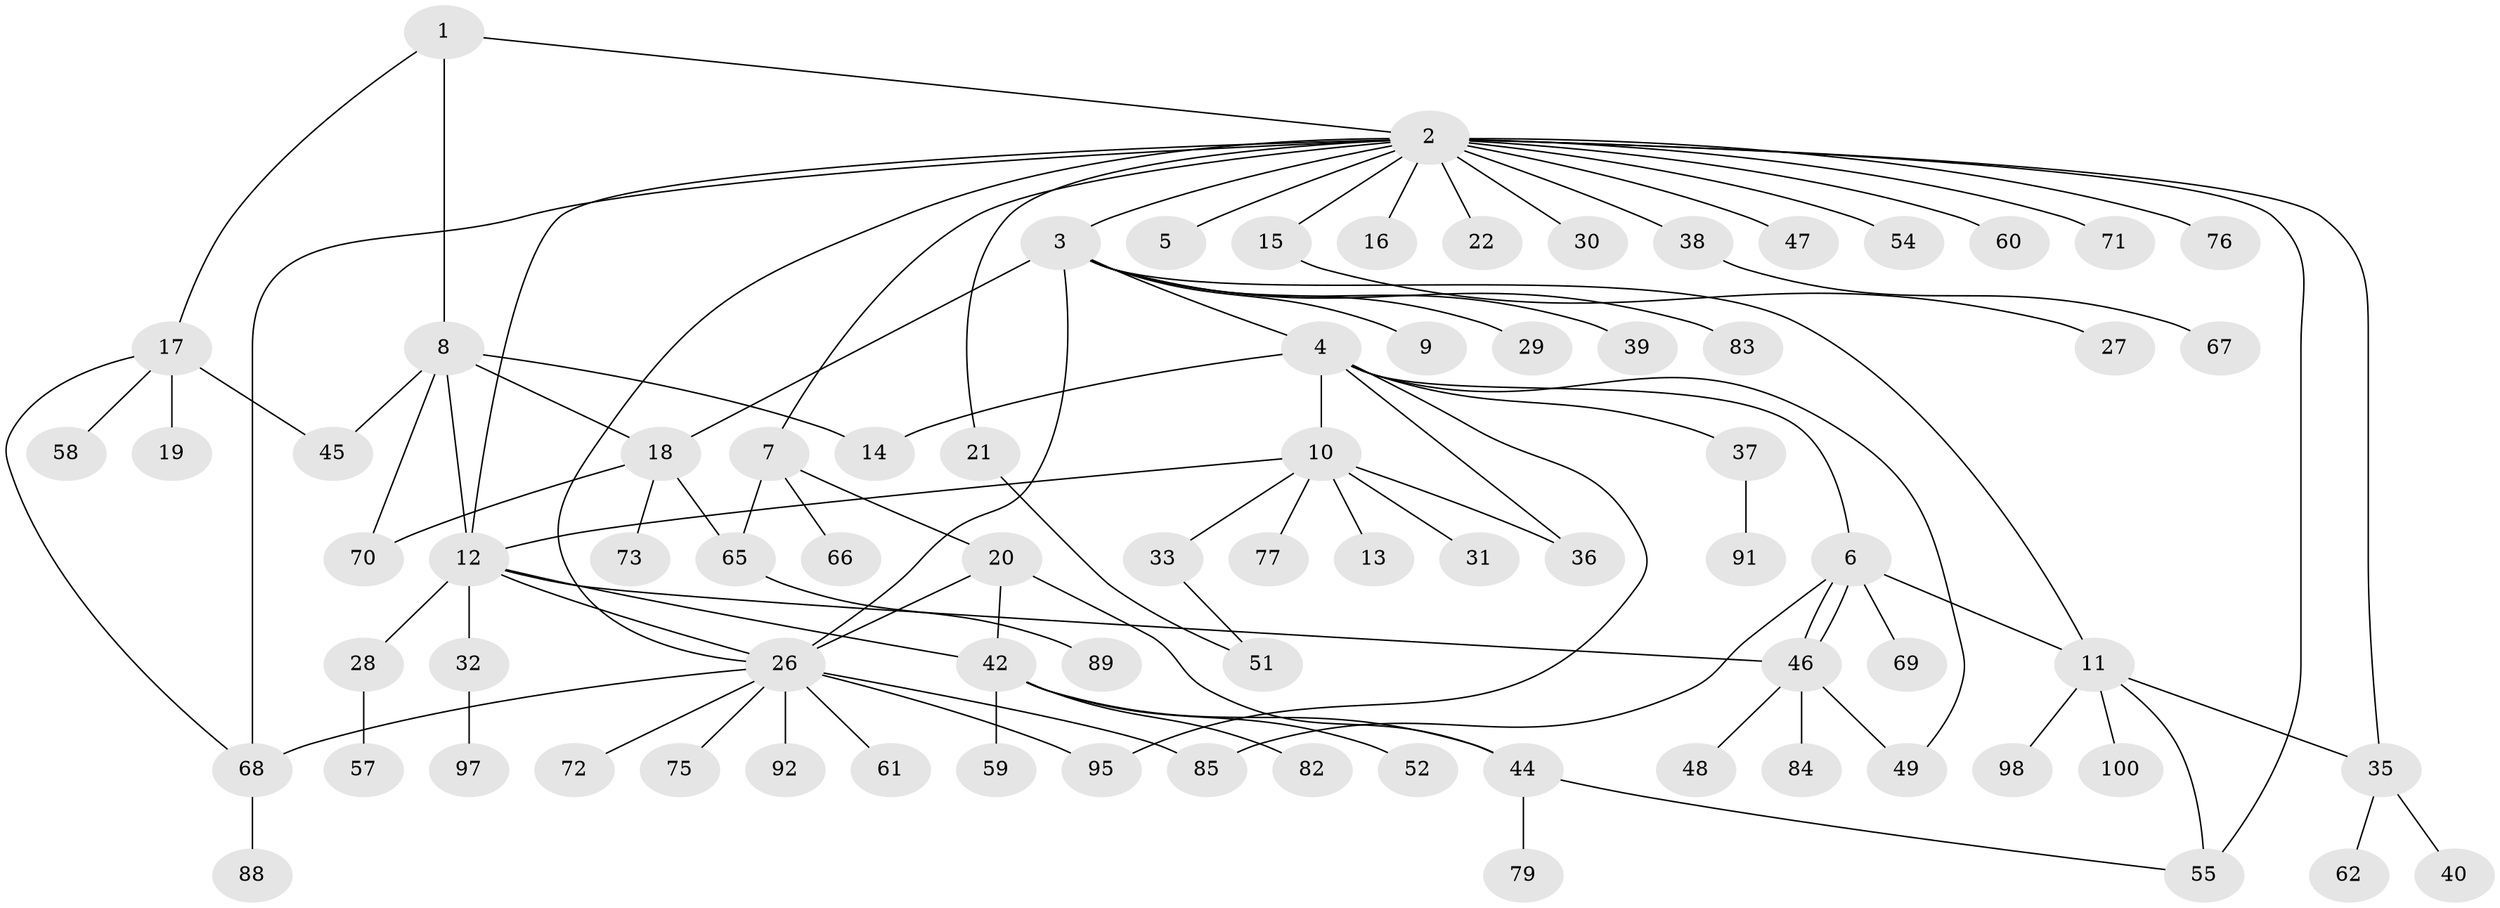 // original degree distribution, {3: 0.08, 21: 0.01, 11: 0.01, 9: 0.01, 1: 0.51, 6: 0.02, 4: 0.06, 8: 0.03, 7: 0.03, 2: 0.21, 5: 0.03}
// Generated by graph-tools (version 1.1) at 2025/11/02/21/25 10:11:08]
// undirected, 78 vertices, 102 edges
graph export_dot {
graph [start="1"]
  node [color=gray90,style=filled];
  1;
  2 [super="+64"];
  3 [super="+25"];
  4 [super="+90"];
  5;
  6 [super="+23"];
  7 [super="+56"];
  8 [super="+50"];
  9;
  10 [super="+24"];
  11 [super="+93"];
  12;
  13;
  14 [super="+34"];
  15;
  16;
  17 [super="+80"];
  18 [super="+53"];
  19;
  20 [super="+63"];
  21;
  22 [super="+43"];
  26 [super="+81"];
  27;
  28 [super="+41"];
  29;
  30;
  31;
  32;
  33;
  35 [super="+99"];
  36 [super="+78"];
  37;
  38;
  39;
  40;
  42 [super="+94"];
  44;
  45;
  46 [super="+96"];
  47;
  48;
  49;
  51 [super="+86"];
  52;
  54;
  55 [super="+74"];
  57;
  58;
  59;
  60;
  61;
  62;
  65;
  66;
  67;
  68;
  69;
  70;
  71;
  72;
  73;
  75;
  76;
  77;
  79;
  82;
  83;
  84;
  85 [super="+87"];
  88;
  89;
  91;
  92;
  95;
  97;
  98;
  100;
  1 -- 2;
  1 -- 8;
  1 -- 17;
  2 -- 3 [weight=2];
  2 -- 5;
  2 -- 7;
  2 -- 12;
  2 -- 15;
  2 -- 16;
  2 -- 21;
  2 -- 22;
  2 -- 30;
  2 -- 35;
  2 -- 38;
  2 -- 47;
  2 -- 54;
  2 -- 55;
  2 -- 60;
  2 -- 68;
  2 -- 71 [weight=2];
  2 -- 76;
  2 -- 26;
  3 -- 4;
  3 -- 9;
  3 -- 11;
  3 -- 18;
  3 -- 29;
  3 -- 39;
  3 -- 83;
  3 -- 26;
  4 -- 6;
  4 -- 10;
  4 -- 36;
  4 -- 37;
  4 -- 49;
  4 -- 95 [weight=2];
  4 -- 14;
  6 -- 46;
  6 -- 46;
  6 -- 69;
  6 -- 85;
  6 -- 11;
  7 -- 20;
  7 -- 65;
  7 -- 66;
  8 -- 12;
  8 -- 14;
  8 -- 18;
  8 -- 45;
  8 -- 70;
  10 -- 12;
  10 -- 13;
  10 -- 31;
  10 -- 33;
  10 -- 77;
  10 -- 36;
  11 -- 35;
  11 -- 55;
  11 -- 98;
  11 -- 100;
  12 -- 28;
  12 -- 32;
  12 -- 42;
  12 -- 46;
  12 -- 26;
  15 -- 27;
  17 -- 19;
  17 -- 58;
  17 -- 68;
  17 -- 45;
  18 -- 65;
  18 -- 73;
  18 -- 70;
  20 -- 26;
  20 -- 44;
  20 -- 42;
  21 -- 51;
  26 -- 61;
  26 -- 68;
  26 -- 72;
  26 -- 75;
  26 -- 92;
  26 -- 95;
  26 -- 85;
  28 -- 57;
  32 -- 97;
  33 -- 51;
  35 -- 40;
  35 -- 62;
  37 -- 91;
  38 -- 67;
  42 -- 44;
  42 -- 52;
  42 -- 59;
  42 -- 82;
  44 -- 55;
  44 -- 79;
  46 -- 48;
  46 -- 49;
  46 -- 84;
  65 -- 89;
  68 -- 88;
}
